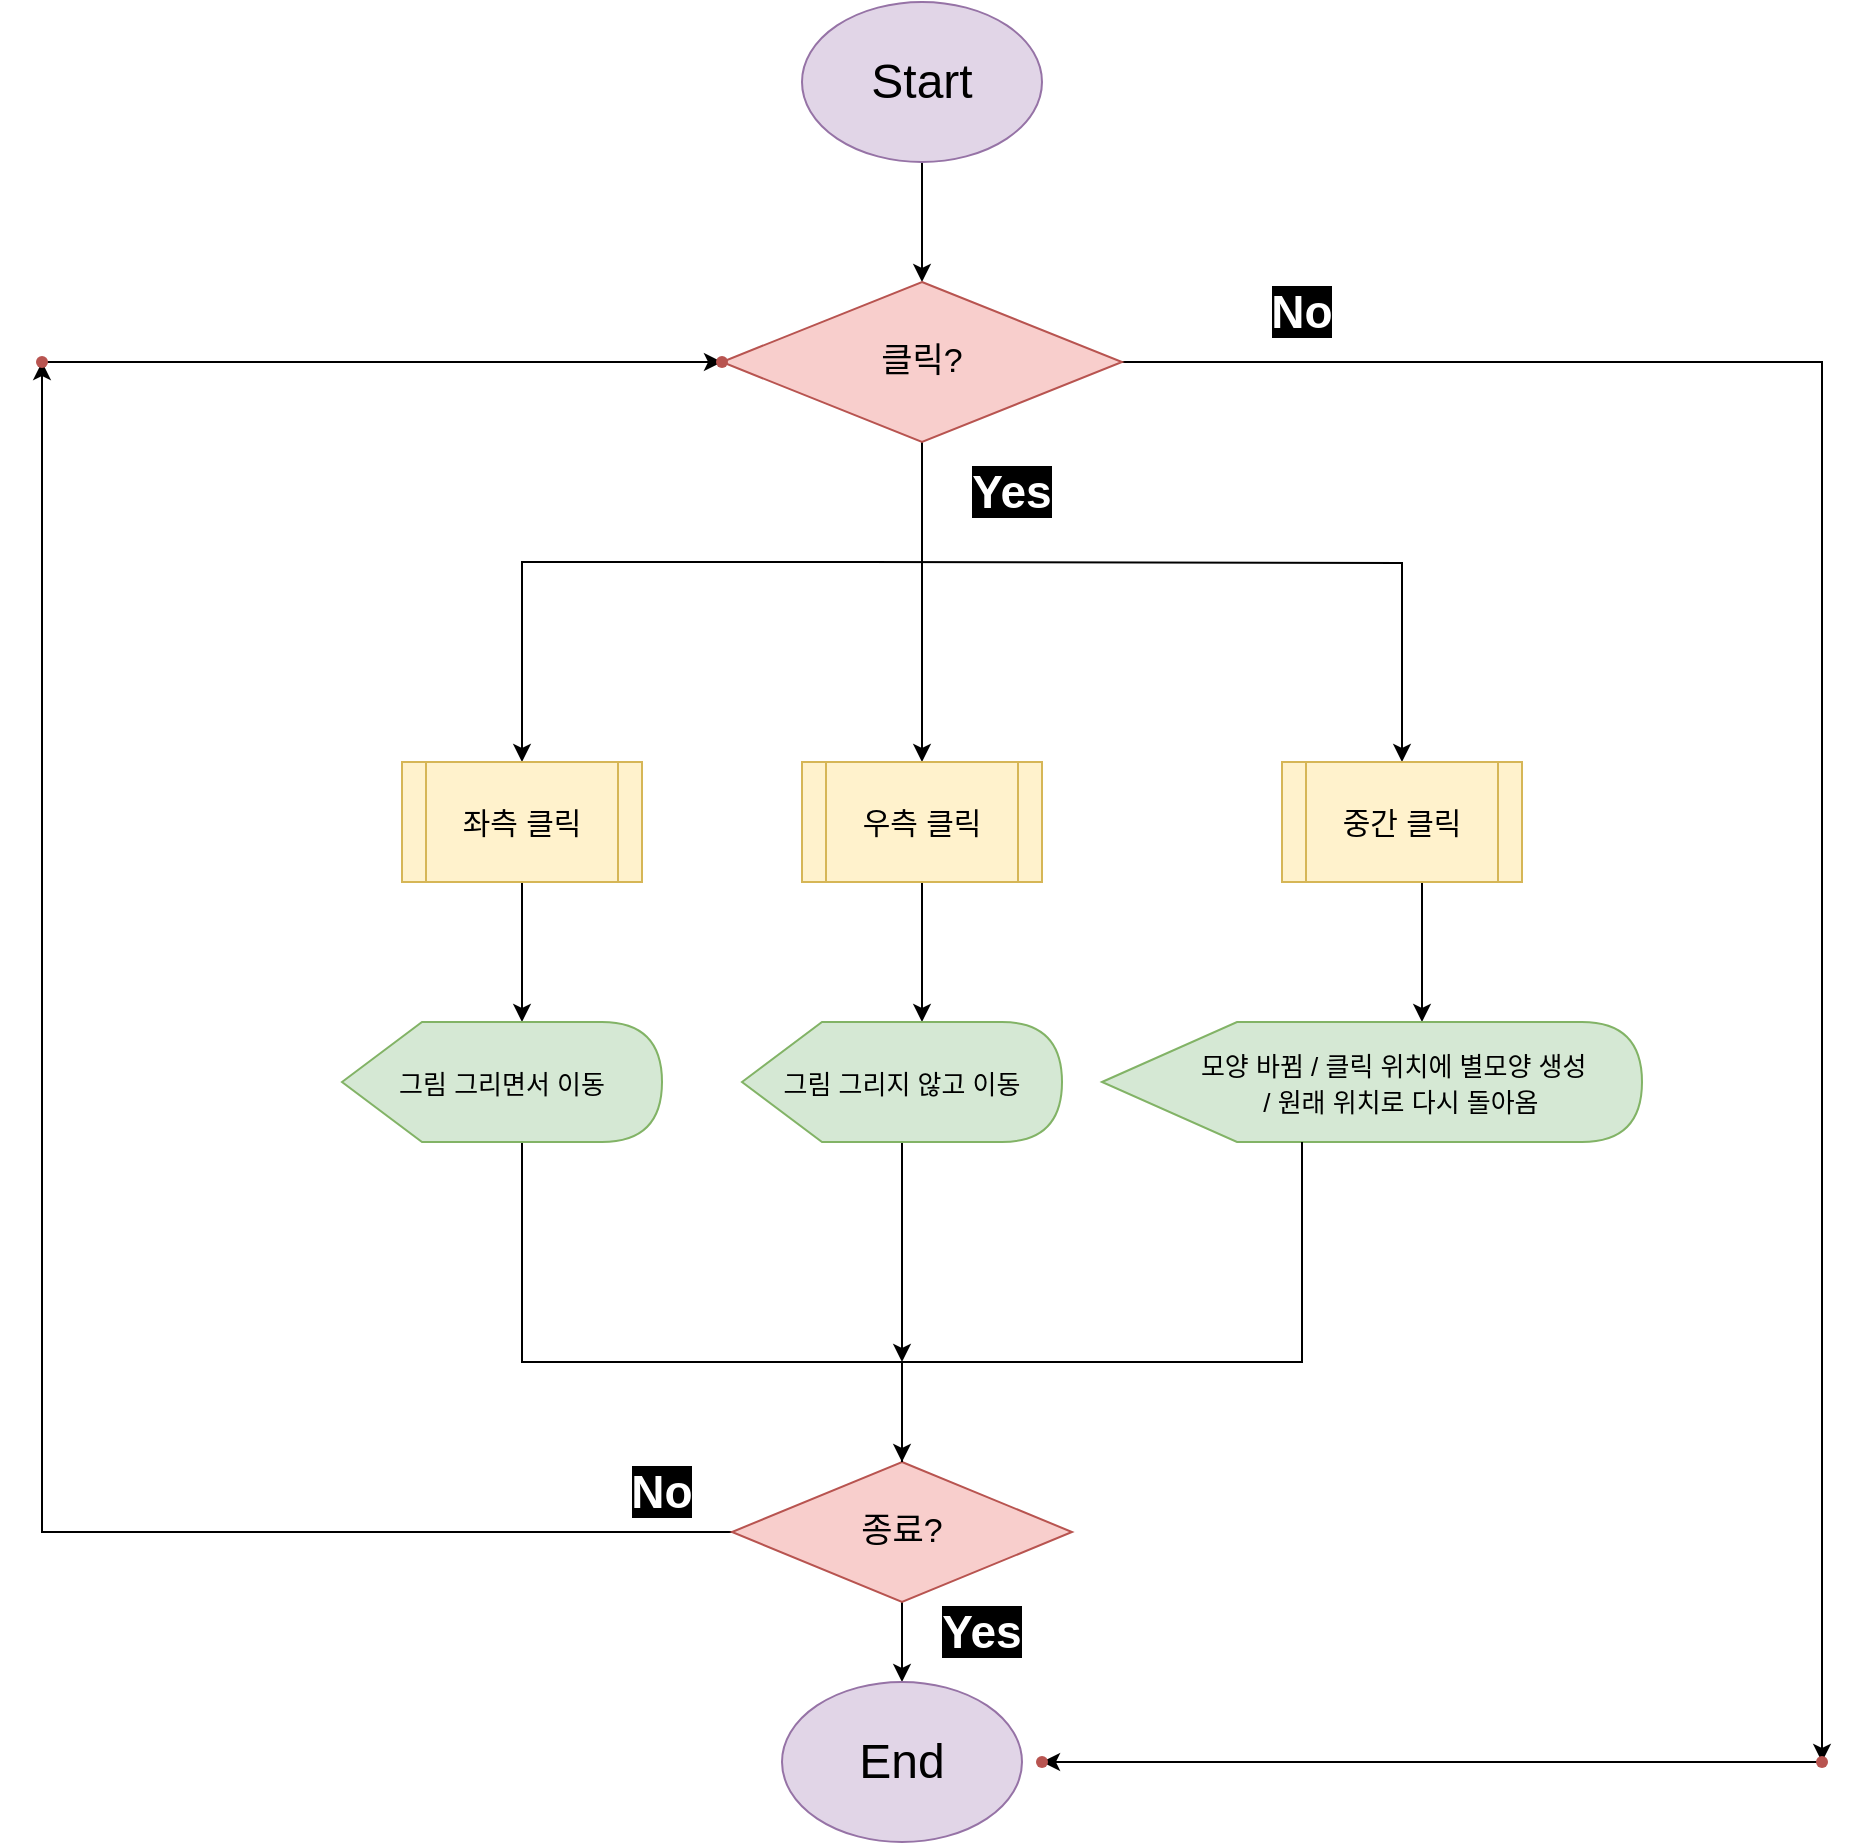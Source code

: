 <mxfile version="20.2.3" type="device"><diagram id="6a731a19-8d31-9384-78a2-239565b7b9f0" name="Page-1"><mxGraphModel dx="1483" dy="916" grid="1" gridSize="10" guides="1" tooltips="1" connect="1" arrows="1" fold="1" page="1" pageScale="1" pageWidth="1920" pageHeight="1200" background="none" math="0" shadow="0"><root><mxCell id="0"/><mxCell id="1" parent="0"/><mxCell id="peIqqv7Qp2Tk1_VfSsB7-4" value="" style="edgeStyle=orthogonalEdgeStyle;rounded=0;orthogonalLoop=1;jettySize=auto;html=1;fontSize=24;" parent="1" source="peIqqv7Qp2Tk1_VfSsB7-2" target="peIqqv7Qp2Tk1_VfSsB7-3" edge="1"><mxGeometry relative="1" as="geometry"/></mxCell><mxCell id="peIqqv7Qp2Tk1_VfSsB7-2" value="&lt;font style=&quot;font-size: 24px;&quot;&gt;Start&lt;/font&gt;" style="ellipse;whiteSpace=wrap;html=1;fillColor=#e1d5e7;strokeColor=#9673a6;" parent="1" vertex="1"><mxGeometry x="800" y="130" width="120" height="80" as="geometry"/></mxCell><mxCell id="peIqqv7Qp2Tk1_VfSsB7-38" value="" style="edgeStyle=orthogonalEdgeStyle;rounded=0;orthogonalLoop=1;jettySize=auto;html=1;fontSize=13;entryX=0.5;entryY=0;entryDx=0;entryDy=0;" parent="1" source="peIqqv7Qp2Tk1_VfSsB7-3" target="peIqqv7Qp2Tk1_VfSsB7-19" edge="1"><mxGeometry relative="1" as="geometry"><mxPoint x="860" y="470" as="targetPoint"/></mxGeometry></mxCell><mxCell id="peIqqv7Qp2Tk1_VfSsB7-58" value="" style="edgeStyle=orthogonalEdgeStyle;rounded=0;orthogonalLoop=1;jettySize=auto;html=1;fontSize=13;" parent="1" source="peIqqv7Qp2Tk1_VfSsB7-3" target="peIqqv7Qp2Tk1_VfSsB7-57" edge="1"><mxGeometry relative="1" as="geometry"/></mxCell><mxCell id="peIqqv7Qp2Tk1_VfSsB7-3" value="&lt;font style=&quot;font-size: 17px;&quot;&gt;클릭?&lt;/font&gt;" style="rhombus;whiteSpace=wrap;html=1;fillColor=#f8cecc;strokeColor=#b85450;" parent="1" vertex="1"><mxGeometry x="760" y="270" width="200" height="80" as="geometry"/></mxCell><mxCell id="peIqqv7Qp2Tk1_VfSsB7-8" value="" style="edgeStyle=orthogonalEdgeStyle;rounded=0;orthogonalLoop=1;jettySize=auto;html=1;fontSize=17;entryX=0.5;entryY=0;entryDx=0;entryDy=0;" parent="1" target="peIqqv7Qp2Tk1_VfSsB7-17" edge="1"><mxGeometry relative="1" as="geometry"><mxPoint x="830" y="410" as="sourcePoint"/><mxPoint x="670" y="410" as="targetPoint"/><Array as="points"><mxPoint x="660" y="410"/></Array></mxGeometry></mxCell><mxCell id="peIqqv7Qp2Tk1_VfSsB7-9" value="" style="shape=waypoint;sketch=0;size=6;pointerEvents=1;points=[];fillColor=default;resizable=0;rotatable=0;perimeter=centerPerimeter;snapToPoint=1;" parent="1" vertex="1"><mxGeometry x="650" y="530" width="40" height="40" as="geometry"/></mxCell><mxCell id="peIqqv7Qp2Tk1_VfSsB7-25" value="" style="edgeStyle=orthogonalEdgeStyle;rounded=0;orthogonalLoop=1;jettySize=auto;html=1;fontSize=17;entryX=0.5;entryY=0;entryDx=0;entryDy=0;" parent="1" target="peIqqv7Qp2Tk1_VfSsB7-21" edge="1"><mxGeometry relative="1" as="geometry"><mxPoint x="830" y="410" as="sourcePoint"/><mxPoint x="990" y="500" as="targetPoint"/></mxGeometry></mxCell><mxCell id="peIqqv7Qp2Tk1_VfSsB7-29" value="" style="edgeStyle=orthogonalEdgeStyle;rounded=0;orthogonalLoop=1;jettySize=auto;html=1;fontSize=15;" parent="1" source="peIqqv7Qp2Tk1_VfSsB7-17" edge="1"><mxGeometry relative="1" as="geometry"><mxPoint x="660" y="640" as="targetPoint"/></mxGeometry></mxCell><mxCell id="peIqqv7Qp2Tk1_VfSsB7-17" value="&lt;font style=&quot;font-size: 15px;&quot;&gt;좌측 클릭&lt;/font&gt;" style="shape=process;whiteSpace=wrap;html=1;backgroundOutline=1;sketch=0;fillColor=#fff2cc;strokeColor=#d6b656;" parent="1" vertex="1"><mxGeometry x="600" y="510" width="120" height="60" as="geometry"/></mxCell><mxCell id="peIqqv7Qp2Tk1_VfSsB7-40" value="" style="edgeStyle=orthogonalEdgeStyle;rounded=0;orthogonalLoop=1;jettySize=auto;html=1;fontSize=13;" parent="1" source="peIqqv7Qp2Tk1_VfSsB7-19" edge="1"><mxGeometry relative="1" as="geometry"><mxPoint x="860" y="640" as="targetPoint"/><Array as="points"><mxPoint x="860" y="600"/><mxPoint x="860" y="600"/></Array></mxGeometry></mxCell><mxCell id="peIqqv7Qp2Tk1_VfSsB7-19" value="&lt;font style=&quot;font-size: 15px;&quot;&gt;우측 클릭&lt;/font&gt;" style="shape=process;whiteSpace=wrap;html=1;backgroundOutline=1;sketch=0;fillColor=#fff2cc;strokeColor=#d6b656;" parent="1" vertex="1"><mxGeometry x="800" y="510" width="120" height="60" as="geometry"/></mxCell><mxCell id="peIqqv7Qp2Tk1_VfSsB7-33" value="" style="edgeStyle=orthogonalEdgeStyle;rounded=0;orthogonalLoop=1;jettySize=auto;html=1;fontSize=15;" parent="1" source="peIqqv7Qp2Tk1_VfSsB7-21" edge="1"><mxGeometry relative="1" as="geometry"><mxPoint x="1110" y="640" as="targetPoint"/><Array as="points"><mxPoint x="1110" y="640"/></Array></mxGeometry></mxCell><mxCell id="peIqqv7Qp2Tk1_VfSsB7-21" value="&lt;font style=&quot;font-size: 15px;&quot;&gt;중간 클릭&lt;/font&gt;" style="shape=process;whiteSpace=wrap;html=1;backgroundOutline=1;sketch=0;fillColor=#fff2cc;strokeColor=#d6b656;" parent="1" vertex="1"><mxGeometry x="1040" y="510" width="120" height="60" as="geometry"/></mxCell><mxCell id="peIqqv7Qp2Tk1_VfSsB7-42" value="" style="edgeStyle=orthogonalEdgeStyle;rounded=0;orthogonalLoop=1;jettySize=auto;html=1;fontSize=13;" parent="1" source="peIqqv7Qp2Tk1_VfSsB7-34" target="peIqqv7Qp2Tk1_VfSsB7-47" edge="1"><mxGeometry relative="1" as="geometry"><mxPoint x="830" y="810" as="targetPoint"/><Array as="points"><mxPoint x="660" y="810"/></Array></mxGeometry></mxCell><mxCell id="peIqqv7Qp2Tk1_VfSsB7-34" value="&lt;font style=&quot;font-size: 13px;&quot;&gt;그림 그리면서 이동&lt;/font&gt;" style="shape=display;whiteSpace=wrap;html=1;fontSize=15;fillColor=#d5e8d4;strokeColor=#82b366;" parent="1" vertex="1"><mxGeometry x="570" y="640" width="160" height="60" as="geometry"/></mxCell><mxCell id="peIqqv7Qp2Tk1_VfSsB7-44" value="" style="edgeStyle=orthogonalEdgeStyle;rounded=0;orthogonalLoop=1;jettySize=auto;html=1;fontSize=13;" parent="1" source="peIqqv7Qp2Tk1_VfSsB7-35" edge="1"><mxGeometry relative="1" as="geometry"><mxPoint x="850" y="810" as="targetPoint"/></mxGeometry></mxCell><mxCell id="peIqqv7Qp2Tk1_VfSsB7-35" value="&lt;font style=&quot;font-size: 13px;&quot;&gt;그림 그리지 않고 이동&lt;/font&gt;" style="shape=display;whiteSpace=wrap;html=1;fontSize=15;fillColor=#d5e8d4;strokeColor=#82b366;" parent="1" vertex="1"><mxGeometry x="770" y="640" width="160" height="60" as="geometry"/></mxCell><mxCell id="peIqqv7Qp2Tk1_VfSsB7-36" value="&lt;span style=&quot;font-size: 13px;&quot;&gt;&amp;nbsp; &amp;nbsp; &amp;nbsp; 모양 바뀜 / 클릭 위치에 별모양 생성 &lt;br&gt;&amp;nbsp; &amp;nbsp; &amp;nbsp; &amp;nbsp; / 원래 위치로 다시 돌아옴&lt;/span&gt;" style="shape=display;whiteSpace=wrap;html=1;fontSize=15;fillColor=#d5e8d4;strokeColor=#82b366;" parent="1" vertex="1"><mxGeometry x="950" y="640" width="270" height="60" as="geometry"/></mxCell><mxCell id="peIqqv7Qp2Tk1_VfSsB7-52" value="" style="edgeStyle=orthogonalEdgeStyle;rounded=0;orthogonalLoop=1;jettySize=auto;html=1;fontSize=13;" parent="1" source="peIqqv7Qp2Tk1_VfSsB7-47" target="peIqqv7Qp2Tk1_VfSsB7-51" edge="1"><mxGeometry relative="1" as="geometry"/></mxCell><mxCell id="peIqqv7Qp2Tk1_VfSsB7-54" value="" style="edgeStyle=orthogonalEdgeStyle;rounded=0;orthogonalLoop=1;jettySize=auto;html=1;fontSize=13;" parent="1" source="peIqqv7Qp2Tk1_VfSsB7-47" target="peIqqv7Qp2Tk1_VfSsB7-53" edge="1"><mxGeometry relative="1" as="geometry"/></mxCell><mxCell id="peIqqv7Qp2Tk1_VfSsB7-47" value="&lt;font style=&quot;font-size: 17px;&quot;&gt;종료?&lt;/font&gt;" style="rhombus;whiteSpace=wrap;html=1;fillColor=#f8cecc;strokeColor=#b85450;" parent="1" vertex="1"><mxGeometry x="765" y="860" width="170" height="70" as="geometry"/></mxCell><mxCell id="peIqqv7Qp2Tk1_VfSsB7-48" value="" style="edgeStyle=orthogonalEdgeStyle;rounded=0;orthogonalLoop=1;jettySize=auto;html=1;fontSize=13;endArrow=none;" parent="1" source="peIqqv7Qp2Tk1_VfSsB7-36" target="peIqqv7Qp2Tk1_VfSsB7-47" edge="1"><mxGeometry relative="1" as="geometry"><mxPoint x="1050" y="700" as="sourcePoint"/><mxPoint x="870" y="810" as="targetPoint"/><Array as="points"><mxPoint x="1050" y="810"/></Array></mxGeometry></mxCell><mxCell id="peIqqv7Qp2Tk1_VfSsB7-51" value="&lt;span style=&quot;font-size: 24px;&quot;&gt;End&lt;/span&gt;" style="ellipse;whiteSpace=wrap;html=1;fillColor=#e1d5e7;strokeColor=#9673a6;" parent="1" vertex="1"><mxGeometry x="790" y="970" width="120" height="80" as="geometry"/></mxCell><mxCell id="peIqqv7Qp2Tk1_VfSsB7-56" value="" style="edgeStyle=orthogonalEdgeStyle;rounded=0;orthogonalLoop=1;jettySize=auto;html=1;fontSize=13;" parent="1" source="peIqqv7Qp2Tk1_VfSsB7-53" target="peIqqv7Qp2Tk1_VfSsB7-55" edge="1"><mxGeometry relative="1" as="geometry"/></mxCell><mxCell id="peIqqv7Qp2Tk1_VfSsB7-53" value="" style="shape=waypoint;sketch=0;size=6;pointerEvents=1;points=[];fillColor=#f8cecc;resizable=0;rotatable=0;perimeter=centerPerimeter;snapToPoint=1;strokeColor=#b85450;" parent="1" vertex="1"><mxGeometry x="400" y="290" width="40" height="40" as="geometry"/></mxCell><mxCell id="peIqqv7Qp2Tk1_VfSsB7-55" value="" style="shape=waypoint;sketch=0;size=6;pointerEvents=1;points=[];fillColor=#f8cecc;resizable=0;rotatable=0;perimeter=centerPerimeter;snapToPoint=1;strokeColor=#b85450;" parent="1" vertex="1"><mxGeometry x="740" y="290" width="40" height="40" as="geometry"/></mxCell><mxCell id="peIqqv7Qp2Tk1_VfSsB7-60" value="" style="edgeStyle=orthogonalEdgeStyle;rounded=0;orthogonalLoop=1;jettySize=auto;html=1;fontSize=13;" parent="1" source="peIqqv7Qp2Tk1_VfSsB7-57" target="peIqqv7Qp2Tk1_VfSsB7-59" edge="1"><mxGeometry relative="1" as="geometry"/></mxCell><mxCell id="peIqqv7Qp2Tk1_VfSsB7-57" value="" style="shape=waypoint;sketch=0;size=6;pointerEvents=1;points=[];fillColor=#f8cecc;resizable=0;rotatable=0;perimeter=centerPerimeter;snapToPoint=1;strokeColor=#b85450;" parent="1" vertex="1"><mxGeometry x="1290" y="990" width="40" height="40" as="geometry"/></mxCell><mxCell id="peIqqv7Qp2Tk1_VfSsB7-59" value="" style="shape=waypoint;sketch=0;size=6;pointerEvents=1;points=[];fillColor=#f8cecc;resizable=0;rotatable=0;perimeter=centerPerimeter;snapToPoint=1;strokeColor=#b85450;" parent="1" vertex="1"><mxGeometry x="900" y="990" width="40" height="40" as="geometry"/></mxCell><mxCell id="peIqqv7Qp2Tk1_VfSsB7-61" value="&lt;b&gt;&lt;font style=&quot;font-size: 23px; background-color: rgb(0, 0, 0);&quot;&gt;Yes&lt;/font&gt;&lt;/b&gt;" style="text;html=1;strokeColor=none;fillColor=none;align=center;verticalAlign=middle;whiteSpace=wrap;rounded=0;fontSize=13;fontColor=#FFFFFF;" parent="1" vertex="1"><mxGeometry x="875" y="360" width="60" height="30" as="geometry"/></mxCell><mxCell id="peIqqv7Qp2Tk1_VfSsB7-62" value="&lt;b&gt;&lt;font style=&quot;font-size: 23px; background-color: rgb(0, 0, 0);&quot;&gt;Yes&lt;/font&gt;&lt;/b&gt;" style="text;html=1;strokeColor=none;fillColor=none;align=center;verticalAlign=middle;whiteSpace=wrap;rounded=0;fontSize=13;fontColor=#FFFFFF;" parent="1" vertex="1"><mxGeometry x="860" y="930" width="60" height="30" as="geometry"/></mxCell><mxCell id="peIqqv7Qp2Tk1_VfSsB7-63" value="&lt;b&gt;&lt;font style=&quot;font-size: 23px; background-color: rgb(0, 0, 0);&quot;&gt;No&lt;/font&gt;&lt;/b&gt;" style="text;html=1;strokeColor=none;fillColor=none;align=center;verticalAlign=middle;whiteSpace=wrap;rounded=0;fontSize=13;fontColor=#FFFFFF;" parent="1" vertex="1"><mxGeometry x="700" y="860" width="60" height="30" as="geometry"/></mxCell><mxCell id="peIqqv7Qp2Tk1_VfSsB7-65" value="&lt;b&gt;&lt;font style=&quot;font-size: 23px; background-color: rgb(0, 0, 0);&quot;&gt;No&lt;/font&gt;&lt;/b&gt;" style="text;html=1;strokeColor=none;fillColor=none;align=center;verticalAlign=middle;whiteSpace=wrap;rounded=0;fontSize=13;fontColor=#FFFFFF;" parent="1" vertex="1"><mxGeometry x="1020" y="270" width="60" height="30" as="geometry"/></mxCell></root></mxGraphModel></diagram></mxfile>